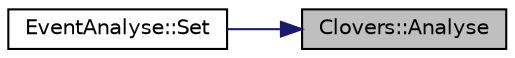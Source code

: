 digraph "Clovers::Analyse"
{
 // LATEX_PDF_SIZE
  edge [fontname="Helvetica",fontsize="10",labelfontname="Helvetica",labelfontsize="10"];
  node [fontname="Helvetica",fontsize="10",shape=record];
  rankdir="RL";
  Node1 [label="Clovers::Analyse",height=0.2,width=0.4,color="black", fillcolor="grey75", style="filled", fontcolor="black",tooltip=" "];
  Node1 -> Node2 [dir="back",color="midnightblue",fontsize="10",style="solid",fontname="Helvetica"];
  Node2 [label="EventAnalyse::Set",height=0.2,width=0.4,color="black", fillcolor="white", style="filled",URL="$class_event_analyse.html#a3667d9363f41262088e0ca5c1f06fc7e",tooltip=" "];
}
